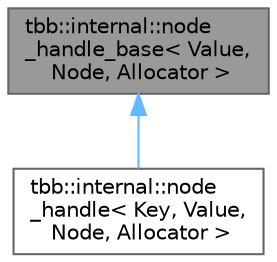 digraph "tbb::internal::node_handle_base&lt; Value, Node, Allocator &gt;"
{
 // LATEX_PDF_SIZE
  bgcolor="transparent";
  edge [fontname=Helvetica,fontsize=10,labelfontname=Helvetica,labelfontsize=10];
  node [fontname=Helvetica,fontsize=10,shape=box,height=0.2,width=0.4];
  Node1 [id="Node000001",label="tbb::internal::node\l_handle_base\< Value,\l Node, Allocator \>",height=0.2,width=0.4,color="gray40", fillcolor="grey60", style="filled", fontcolor="black",tooltip=" "];
  Node1 -> Node2 [id="edge1_Node000001_Node000002",dir="back",color="steelblue1",style="solid",tooltip=" "];
  Node2 [id="Node000002",label="tbb::internal::node\l_handle\< Key, Value,\l Node, Allocator \>",height=0.2,width=0.4,color="gray40", fillcolor="white", style="filled",URL="$classtbb_1_1internal_1_1node__handle.html",tooltip=" "];
}
